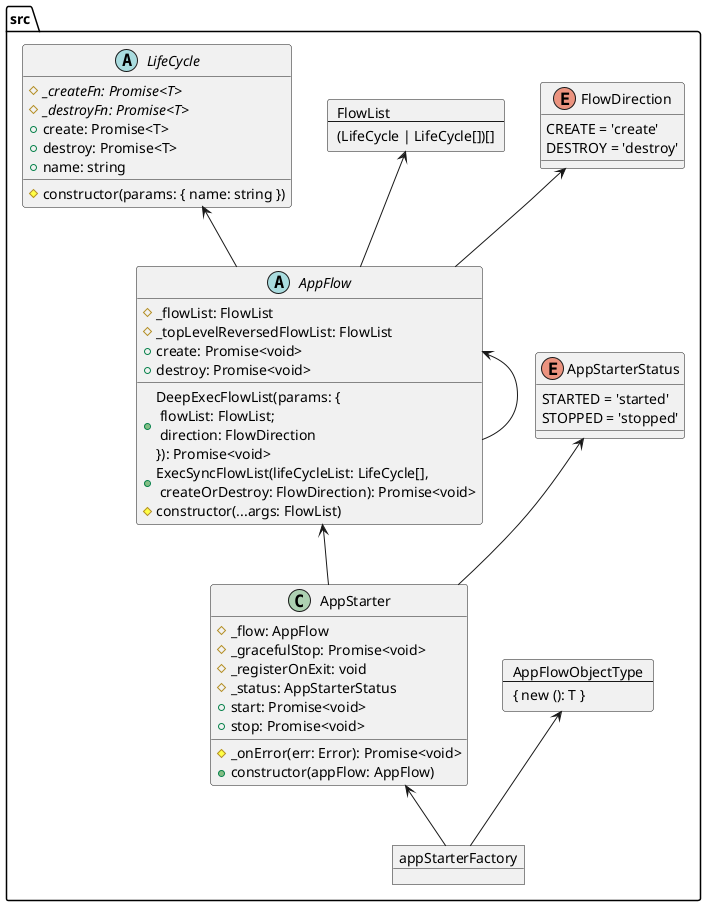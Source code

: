 @startuml
    folder "src" as src_b874d07 {
      card flow_list_d6caefff [
        FlowList
        ---
        (LifeCycle | LifeCycle[])[]
      ]
      enum "FlowDirection" as flow_direction_d6caefff {
        CREATE = 'create'
        DESTROY = 'destroy'
      }
      abstract "AppFlow" as app_flow_d6caefff {
        + DeepExecFlowList(params: {\n flowList: FlowList;\n direction: FlowDirection \n}): Promise<void>
        + ExecSyncFlowList(lifeCycleList: LifeCycle[],\n createOrDestroy: FlowDirection): Promise<void>
        # _flowList: FlowList
        # _topLevelReversedFlowList: FlowList
        # constructor(...args: FlowList)
        + create: Promise<void>
        + destroy: Promise<void>
      }
      enum "AppStarterStatus" as app_starter_status_e965a85a {
        STARTED = 'started'
        STOPPED = 'stopped'
      }
      card app_flow_object_type_e965a85a [
        AppFlowObjectType
        ---
        { new (): T }
      ]
      class "AppStarter" as app_starter_e965a85a {
        # _flow: AppFlow
        # _gracefulStop: Promise<void>
        # _onError(err: Error): Promise<void>
        # _registerOnExit: void
        # _status: AppStarterStatus
       + constructor(appFlow: AppFlow)
        + start: Promise<void>
        + stop: Promise<void>
      }
      object "appStarterFactory" as app_starter_factory_e965a85a {
      }
      abstract "LifeCycle" as life_cycle_2ee6f65a {
        # {abstract} _createFn: Promise<T>
        # {abstract} _destroyFn: Promise<T>
        # constructor(params: { name: string })
        + create: Promise<T>
        + destroy: Promise<T>
        + name: string
      }
    }
  app_flow_d6caefff -up-> life_cycle_2ee6f65a
  app_flow_d6caefff -up-> flow_list_d6caefff
  app_flow_d6caefff -up-> flow_direction_d6caefff
  app_flow_d6caefff -up-> app_flow_d6caefff
  app_starter_e965a85a -up-> app_flow_d6caefff
  app_starter_e965a85a -up-> app_starter_status_e965a85a
  app_starter_factory_e965a85a -up-> app_flow_object_type_e965a85a
  app_starter_factory_e965a85a -up-> app_starter_e965a85a
@enduml
